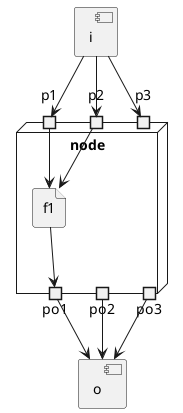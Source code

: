 @startuml
[i]
node node {
  portin p1
  portin p2
  portin p3
  portout po1
  portout po2
  portout po3
  file f1
}
[o]

i --> p1
i --> p2
i --> p3
p1 --> f1
p2 --> f1
po1 --> o
po2 --> o
po3 --> o
f1 --> po1
@enduml
